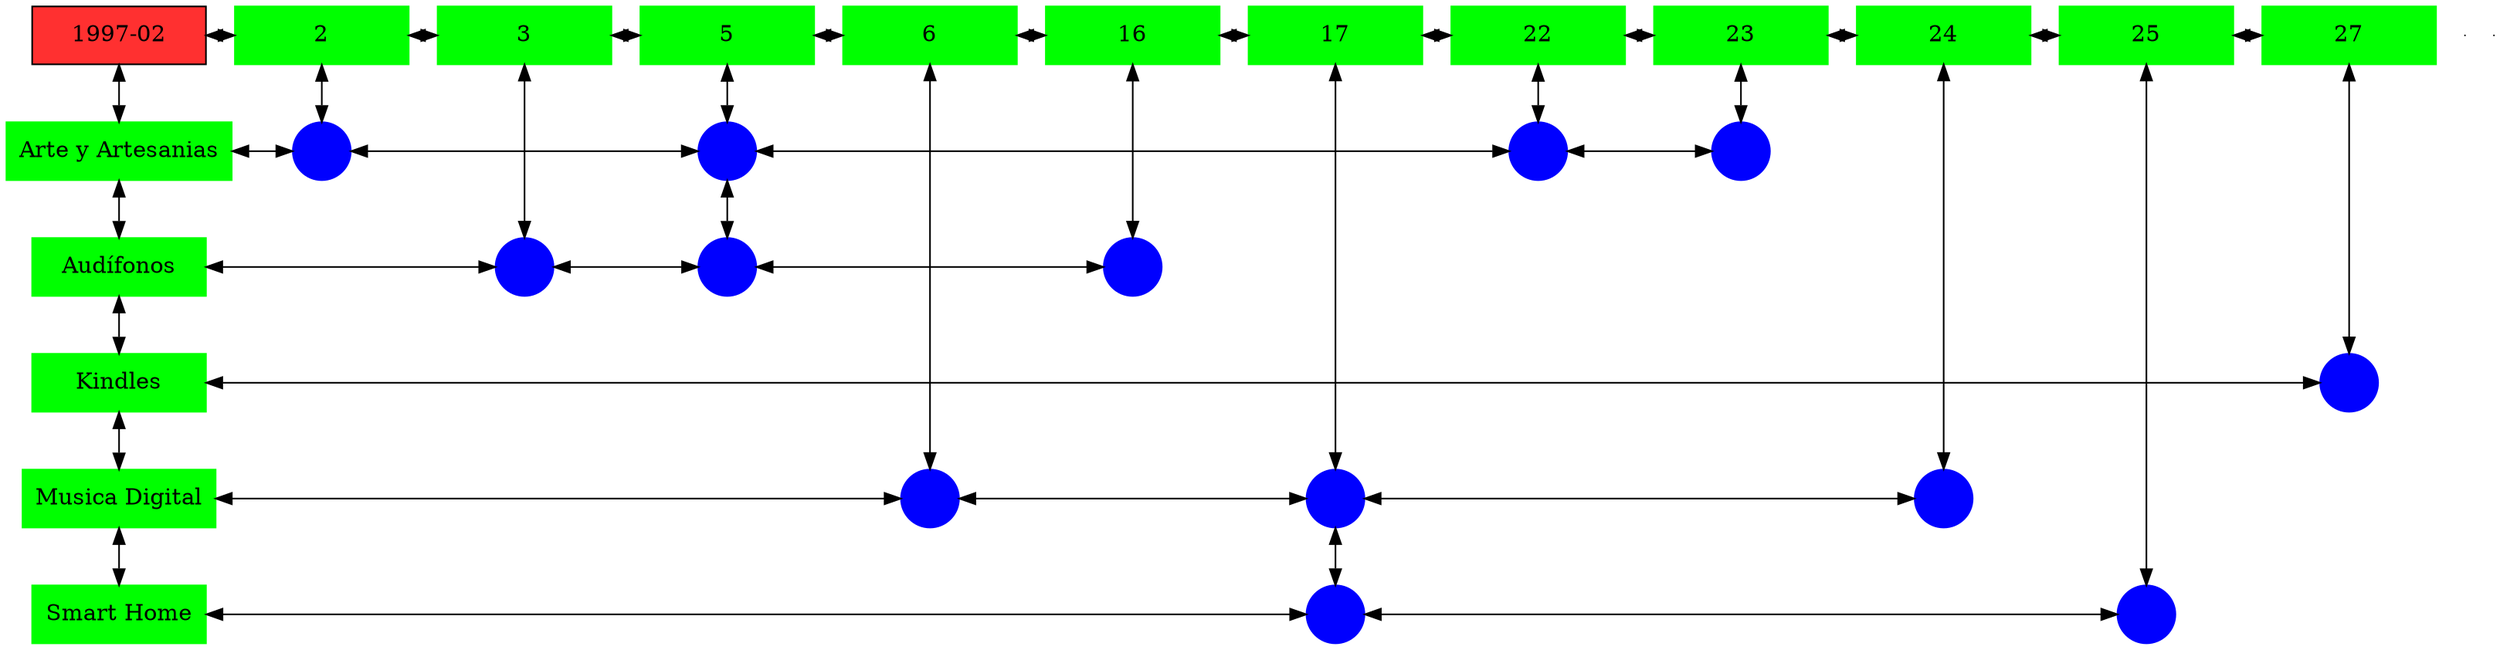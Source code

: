 digraph G{
node[shape="box"];
nodeMt[ label = "1997-02", width = 1.5, style = filled, fillcolor = firebrick1, group = 1 ];
e0[ shape = point, width = 0 ];
e1[ shape = point, width = 0 ];
node0xc002050dc0[label="2",color=green,style =filled,width = 1.5 group=2];
nodeMt->node0xc002050dc0[dir="both"];
{rank=same;nodeMt;node0xc002050dc0;}
node0xc00224c3c0[label="3",color=green,style =filled,width = 1.5 group=3];
node0xc002050dc0->node0xc00224c3c0[dir="both"];
{rank=same;node0xc002050dc0;node0xc00224c3c0;}
node0xc0021dbea0[label="5",color=green,style =filled,width = 1.5 group=5];
node0xc00224c3c0->node0xc0021dbea0[dir="both"];
{rank=same;node0xc00224c3c0;node0xc0021dbea0;}
node0xc0022f6190[label="6",color=green,style =filled,width = 1.5 group=6];
node0xc0021dbea0->node0xc0022f6190[dir="both"];
{rank=same;node0xc0021dbea0;node0xc0022f6190;}
node0xc002295b80[label="16",color=green,style =filled,width = 1.5 group=16];
node0xc0022f6190->node0xc002295b80[dir="both"];
{rank=same;node0xc0022f6190;node0xc002295b80;}
node0xc001e46b40[label="17",color=green,style =filled,width = 1.5 group=17];
node0xc002295b80->node0xc001e46b40[dir="both"];
{rank=same;node0xc002295b80;node0xc001e46b40;}
node0xc001e968c0[label="22",color=green,style =filled,width = 1.5 group=22];
node0xc001e46b40->node0xc001e968c0[dir="both"];
{rank=same;node0xc001e46b40;node0xc001e968c0;}
node0xc001e6f900[label="23",color=green,style =filled,width = 1.5 group=23];
node0xc001e968c0->node0xc001e6f900[dir="both"];
{rank=same;node0xc001e968c0;node0xc001e6f900;}
node0xc001e63130[label="24",color=green,style =filled,width = 1.5 group=24];
node0xc001e6f900->node0xc001e63130[dir="both"];
{rank=same;node0xc001e6f900;node0xc001e63130;}
node0xc001f67ea0[label="25",color=green,style =filled,width = 1.5 group=25];
node0xc001e63130->node0xc001f67ea0[dir="both"];
{rank=same;node0xc001e63130;node0xc001f67ea0;}
node0xc0021b40a0[label="27",color=green,style =filled,width = 1.5 group=27];
node0xc001f67ea0->node0xc0021b40a0[dir="both"];
{rank=same;node0xc001f67ea0;node0xc0021b40a0;}
node0xc001e6f8b0[label="Arte y Artesanias",color=green,style =filled width = 1.5 group=1];
node0xc00204cd80[label="",color=blue,style =filled, width = 0.5 group=2 shape=circle];
node0xc001e6f8b0->node0xc00204cd80[dir="both"];
{rank=same;node0xc001e6f8b0;node0xc00204cd80;}
node0xc0022c6700[label="",color=blue,style =filled, width = 0.5 group=5 shape=circle];
node0xc00204cd80->node0xc0022c6700[dir="both"];
{rank=same;node0xc0022c6700;node0xc00204cd80;}
node0xc001e8b380[label="",color=blue,style =filled, width = 0.5 group=22 shape=circle];
node0xc0022c6700->node0xc001e8b380[dir="both"];
{rank=same;node0xc001e8b380;node0xc0022c6700;}
node0xc001e74580[label="",color=blue,style =filled, width = 0.5 group=23 shape=circle];
node0xc001e8b380->node0xc001e74580[dir="both"];
{rank=same;node0xc001e74580;node0xc001e8b380;}
node0xc0021dbe50[label="Audífonos",color=green,style =filled width = 1.5 group=1];
node0xc002246c80[label="",color=blue,style =filled, width = 0.5 group=3 shape=circle];
node0xc0021dbe50->node0xc002246c80[dir="both"];
{rank=same;node0xc0021dbe50;node0xc002246c80;}
node0xc0021d7f80[label="",color=blue,style =filled, width = 0.5 group=5 shape=circle];
node0xc002246c80->node0xc0021d7f80[dir="both"];
{rank=same;node0xc0021d7f80;node0xc002246c80;}
node0xc002299180[label="",color=blue,style =filled, width = 0.5 group=16 shape=circle];
node0xc0021d7f80->node0xc002299180[dir="both"];
{rank=same;node0xc002299180;node0xc0021d7f80;}
node0xc0021b4050[label="Kindles",color=green,style =filled width = 1.5 group=1];
node0xc0021ace80[label="",color=blue,style =filled, width = 0.5 group=27 shape=circle];
node0xc0021b4050->node0xc0021ace80[dir="both"];
{rank=same;node0xc0021b4050;node0xc0021ace80;}
node0xc001e46af0[label="Musica Digital",color=green,style =filled width = 1.5 group=1];
node0xc0022f0980[label="",color=blue,style =filled, width = 0.5 group=6 shape=circle];
node0xc001e46af0->node0xc0022f0980[dir="both"];
{rank=same;node0xc001e46af0;node0xc0022f0980;}
node0xc001e44880[label="",color=blue,style =filled, width = 0.5 group=17 shape=circle];
node0xc0022f0980->node0xc001e44880[dir="both"];
{rank=same;node0xc001e44880;node0xc0022f0980;}
node0xc001e5cf80[label="",color=blue,style =filled, width = 0.5 group=24 shape=circle];
node0xc001e44880->node0xc001e5cf80[dir="both"];
{rank=same;node0xc001e5cf80;node0xc001e44880;}
node0xc001f67e50[label="Smart Home",color=green,style =filled width = 1.5 group=1];
node0xc002027780[label="",color=blue,style =filled, width = 0.5 group=17 shape=circle];
node0xc001f67e50->node0xc002027780[dir="both"];
{rank=same;node0xc001f67e50;node0xc002027780;}
node0xc001f70980[label="",color=blue,style =filled, width = 0.5 group=25 shape=circle];
node0xc002027780->node0xc001f70980[dir="both"];
{rank=same;node0xc001f70980;node0xc002027780;}
node0xc002050dc0->node0xc00204cd80[dir="both"];
node0xc00224c3c0->node0xc002246c80[dir="both"];
node0xc0021dbea0->node0xc0022c6700[dir="both"];
node0xc0022c6700->node0xc0021d7f80[dir="both"];
node0xc0022f6190->node0xc0022f0980[dir="both"];
node0xc002295b80->node0xc002299180[dir="both"];
node0xc001e46b40->node0xc001e44880[dir="both"];
node0xc001e44880->node0xc002027780[dir="both"];
node0xc001e968c0->node0xc001e8b380[dir="both"];
node0xc001e6f900->node0xc001e74580[dir="both"];
node0xc001e63130->node0xc001e5cf80[dir="both"];
node0xc001f67ea0->node0xc001f70980[dir="both"];
node0xc0021b40a0->node0xc0021ace80[dir="both"];
nodeMt->node0xc001e6f8b0[dir="both"];
node0xc001e6f8b0->node0xc0021dbe50[dir="both"];
node0xc0021dbe50->node0xc0021b4050[dir="both"];
node0xc0021b4050->node0xc001e46af0[dir="both"];
node0xc001e46af0->node0xc001f67e50[dir="both"];
}
